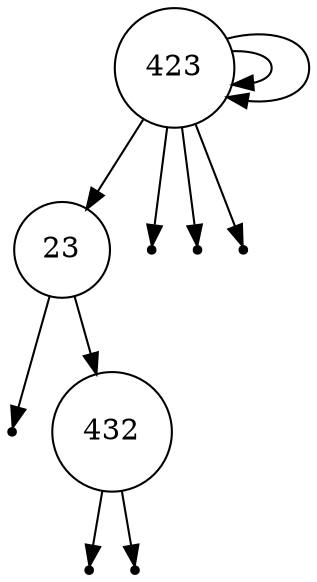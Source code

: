 digraph OBST {
  node [shape=circle];
  "423" -> "23";
  null0 [shape=point];
  "23" -> null0;
  "23" -> "432";
  null1 [shape=point];
  "432" -> null1;
  null2 [shape=point];
  "432" -> null2;
  "423" -> "423";
  null3 [shape=point];
  "423" -> null3;
  "423" -> "423";
  null4 [shape=point];
  "423" -> null4;
  null5 [shape=point];
  "423" -> null5;
}
